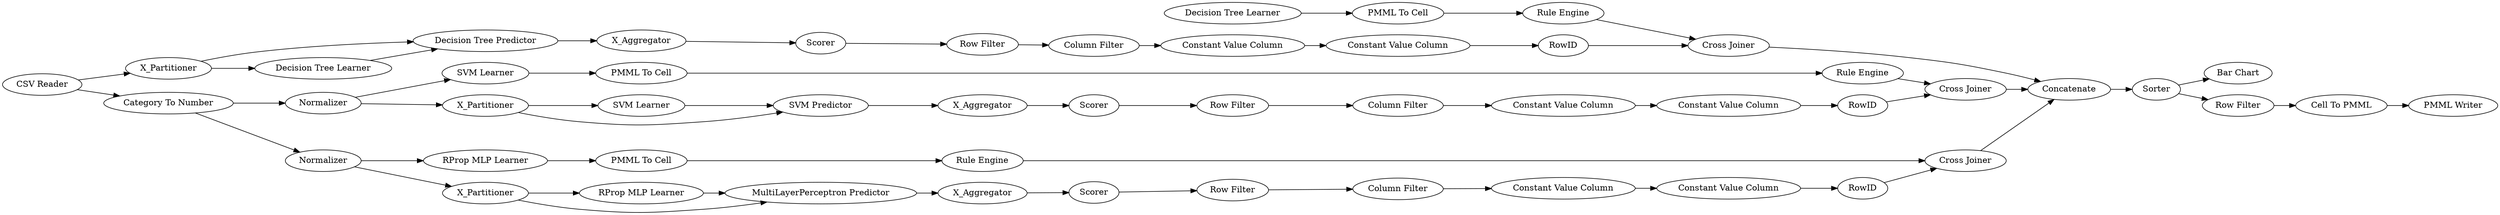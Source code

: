 digraph {
	"6219605492268530011_292" [label="Constant Value Column"]
	"-1447947707066571356_33" [label="Decision Tree Learner"]
	"6219605492268530011_294" [label="Column Filter"]
	"-6688362969796268351_7" [label=X_Aggregator]
	"7586435358081256672_61" [label="PMML Writer"]
	"-3035399534608039052_40" [label=Normalizer]
	"-604178815070997483_35" [label="Rule Engine"]
	"2817908415639043110_38" [label="Cross Joiner"]
	"6219605492268530011_290" [label="Constant Value Column"]
	"-8273818322198507994_292" [label="Constant Value Column"]
	"-3035399534608039052_41" [label=Scorer]
	"2817908415639043110_32" [label="Decision Tree Predictor"]
	"6010693628124593547_35" [label="RProp MLP Learner"]
	"7586435358081256672_59" [label="Bar Chart"]
	"2817908415639043110_39" [label=Scorer]
	"-6688362969796268351_38" [label="Cross Joiner"]
	"-1447947707066571356_34" [label="Rule Engine"]
	"7586435358081256672_53" [label="Row Filter"]
	"3403028767883178429_294" [label="Column Filter"]
	"-8273818322198507994_9" [label="Row Filter"]
	"3403028767883178429_292" [label="Constant Value Column"]
	"-8273818322198507994_294" [label="Column Filter"]
	"-6688362969796268351_40" [label=Scorer]
	"-6688362969796268351_39" [label=Normalizer]
	"6219605492268530011_293" [label=RowID]
	"7586435358081256672_52" [label=Sorter]
	"2817908415639043110_7" [label=X_Aggregator]
	"-604178815070997483_34" [label="PMML To Cell"]
	"7586435358081256672_1" [label="CSV Reader"]
	"-6688362969796268351_2" [label=X_Partitioner]
	"-604178815070997483_33" [label="SVM Learner"]
	"6010693628124593547_22" [label="PMML To Cell"]
	"-3035399534608039052_2" [label=X_Partitioner]
	"-3035399534608039052_39" [label="Cross Joiner"]
	"3403028767883178429_293" [label=RowID]
	"-1447947707066571356_28" [label="PMML To Cell"]
	"7586435358081256672_54" [label="Cell To PMML"]
	"6010693628124593547_34" [label="Rule Engine"]
	"2817908415639043110_31" [label="Decision Tree Learner"]
	"2817908415639043110_2" [label=X_Partitioner]
	"-6688362969796268351_31" [label="RProp MLP Learner"]
	"-6688362969796268351_32" [label="MultiLayerPerceptron Predictor"]
	"-3035399534608039052_31" [label="SVM Learner"]
	"3403028767883178429_290" [label="Constant Value Column"]
	"-8273818322198507994_290" [label="Constant Value Column"]
	"-8273818322198507994_293" [label=RowID]
	"6219605492268530011_9" [label="Row Filter"]
	"3403028767883178429_9" [label="Row Filter"]
	"-3035399534608039052_32" [label="SVM Predictor"]
	"-3035399534608039052_7" [label=X_Aggregator]
	"7586435358081256672_2" [label="Category To Number"]
	"7586435358081256672_60" [label=Concatenate]
	"-3035399534608039052_32" -> "-3035399534608039052_7"
	"2817908415639043110_2" -> "2817908415639043110_32"
	"-3035399534608039052_39" -> "7586435358081256672_60"
	"3403028767883178429_293" -> "2817908415639043110_38"
	"-6688362969796268351_39" -> "6010693628124593547_35"
	"6010693628124593547_35" -> "6010693628124593547_22"
	"7586435358081256672_54" -> "7586435358081256672_61"
	"-1447947707066571356_34" -> "2817908415639043110_38"
	"6219605492268530011_293" -> "-3035399534608039052_39"
	"-604178815070997483_34" -> "-604178815070997483_35"
	"3403028767883178429_9" -> "3403028767883178429_294"
	"-8273818322198507994_9" -> "-8273818322198507994_294"
	"7586435358081256672_52" -> "7586435358081256672_59"
	"2817908415639043110_38" -> "7586435358081256672_60"
	"3403028767883178429_292" -> "3403028767883178429_293"
	"-6688362969796268351_38" -> "7586435358081256672_60"
	"6219605492268530011_294" -> "6219605492268530011_290"
	"3403028767883178429_290" -> "3403028767883178429_292"
	"2817908415639043110_39" -> "3403028767883178429_9"
	"-604178815070997483_33" -> "-604178815070997483_34"
	"-3035399534608039052_40" -> "-604178815070997483_33"
	"-3035399534608039052_41" -> "6219605492268530011_9"
	"-3035399534608039052_40" -> "-3035399534608039052_2"
	"-3035399534608039052_2" -> "-3035399534608039052_32"
	"-6688362969796268351_2" -> "-6688362969796268351_31"
	"2817908415639043110_32" -> "2817908415639043110_7"
	"7586435358081256672_53" -> "7586435358081256672_54"
	"7586435358081256672_2" -> "-6688362969796268351_39"
	"6010693628124593547_34" -> "-6688362969796268351_38"
	"-6688362969796268351_32" -> "-6688362969796268351_7"
	"-8273818322198507994_293" -> "-6688362969796268351_38"
	"7586435358081256672_1" -> "2817908415639043110_2"
	"-6688362969796268351_39" -> "-6688362969796268351_2"
	"6219605492268530011_292" -> "6219605492268530011_293"
	"-604178815070997483_35" -> "-3035399534608039052_39"
	"-8273818322198507994_294" -> "-8273818322198507994_290"
	"3403028767883178429_294" -> "3403028767883178429_290"
	"-8273818322198507994_290" -> "-8273818322198507994_292"
	"6010693628124593547_22" -> "6010693628124593547_34"
	"-3035399534608039052_2" -> "-3035399534608039052_31"
	"-6688362969796268351_40" -> "-8273818322198507994_9"
	"-8273818322198507994_292" -> "-8273818322198507994_293"
	"-6688362969796268351_7" -> "-6688362969796268351_40"
	"6219605492268530011_9" -> "6219605492268530011_294"
	"-6688362969796268351_2" -> "-6688362969796268351_32"
	"-3035399534608039052_7" -> "-3035399534608039052_41"
	"-6688362969796268351_31" -> "-6688362969796268351_32"
	"-3035399534608039052_31" -> "-3035399534608039052_32"
	"7586435358081256672_60" -> "7586435358081256672_52"
	"7586435358081256672_1" -> "7586435358081256672_2"
	"7586435358081256672_52" -> "7586435358081256672_53"
	"2817908415639043110_7" -> "2817908415639043110_39"
	"2817908415639043110_2" -> "2817908415639043110_31"
	"2817908415639043110_31" -> "2817908415639043110_32"
	"7586435358081256672_2" -> "-3035399534608039052_40"
	"6219605492268530011_290" -> "6219605492268530011_292"
	"-1447947707066571356_28" -> "-1447947707066571356_34"
	"-1447947707066571356_33" -> "-1447947707066571356_28"
	rankdir=LR
}
